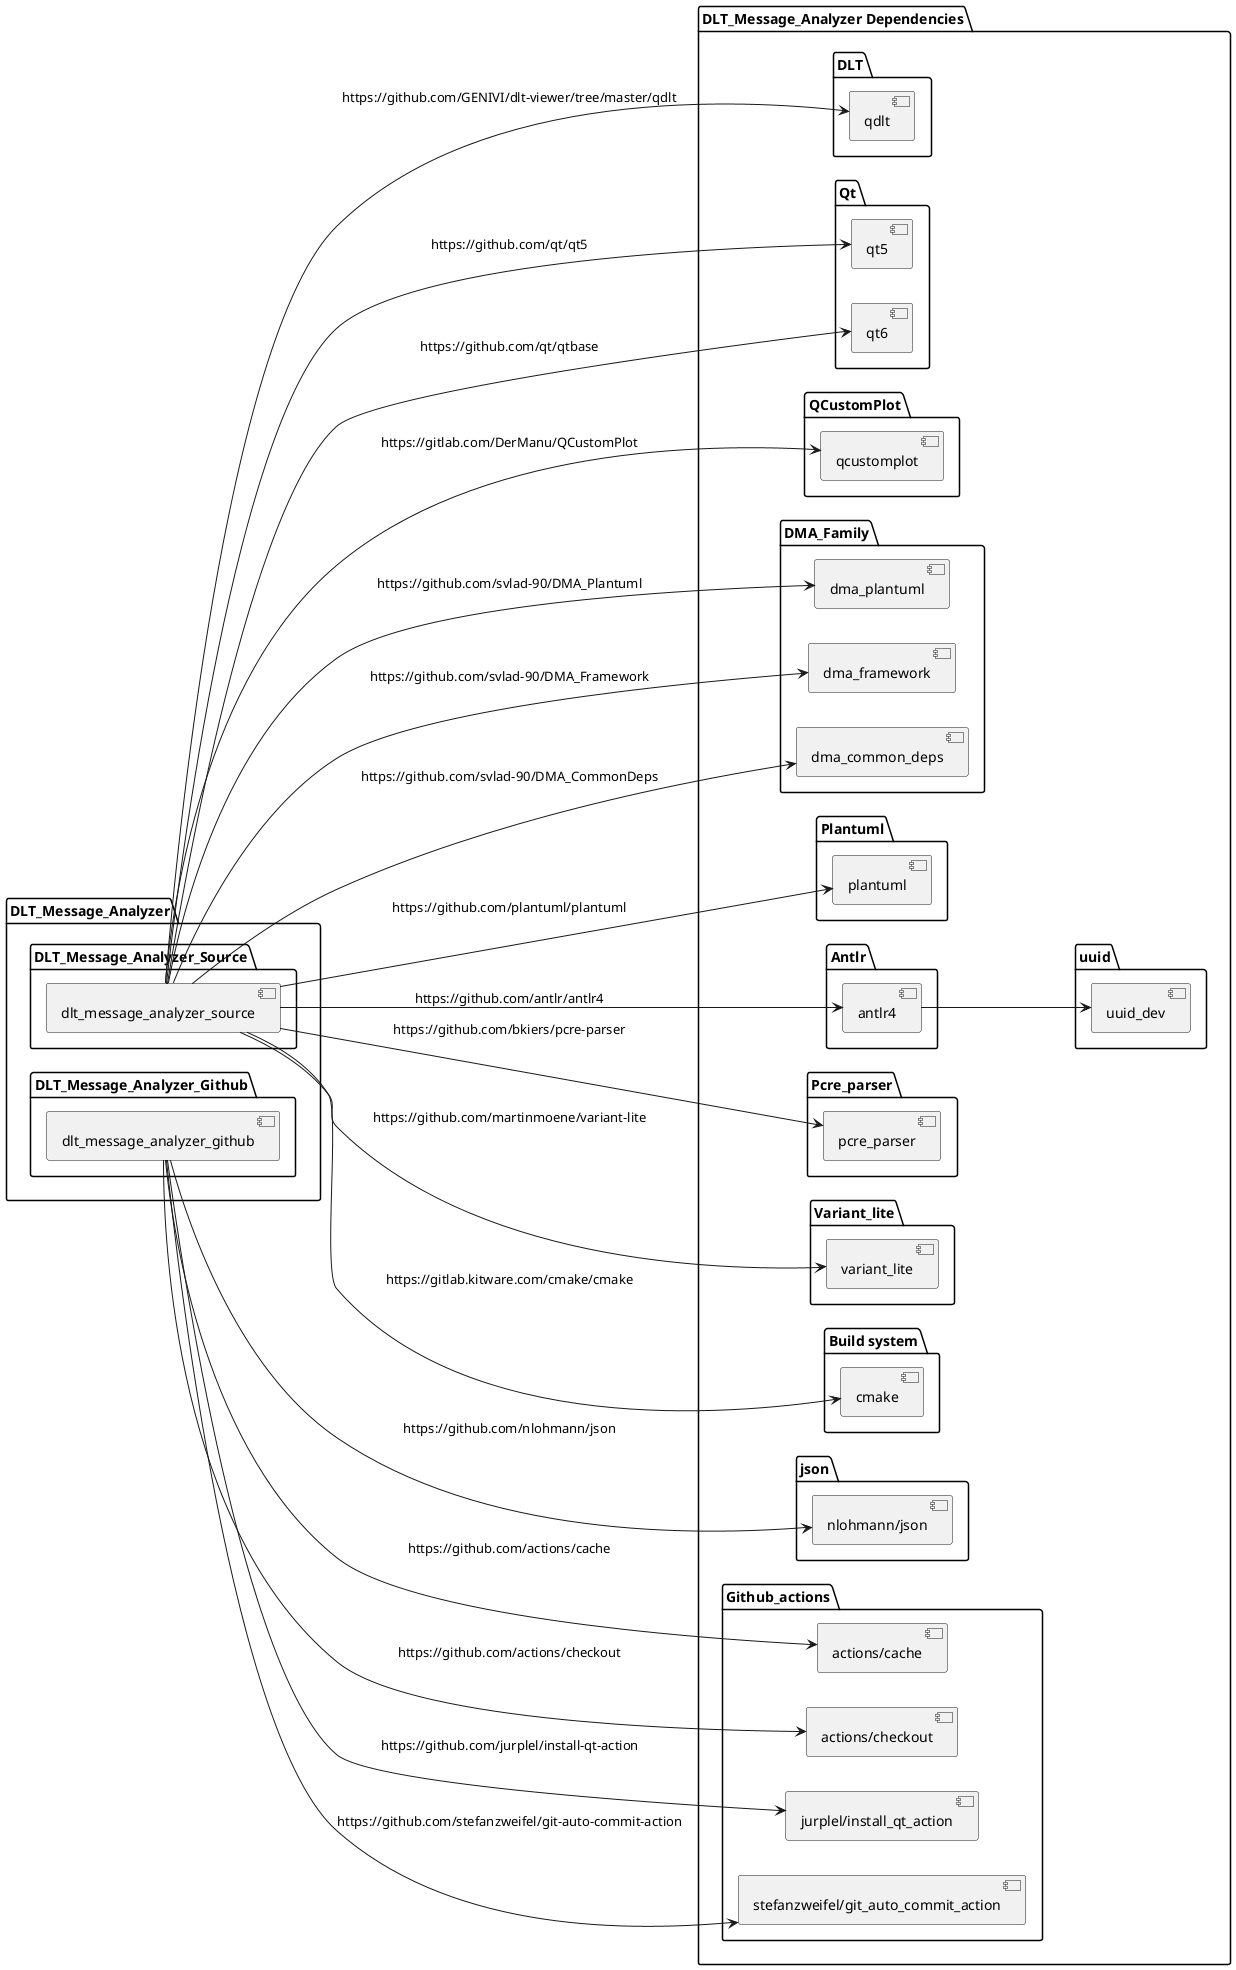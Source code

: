 @startuml

left to right direction

package "DLT_Message_Analyzer" {
    package "DLT_Message_Analyzer_Source" {
        [dlt_message_analyzer_source]
    }
    
    package "DLT_Message_Analyzer_Github" {
        [dlt_message_analyzer_github]
    }
}

package "DLT_Message_Analyzer Dependencies" {
    package "DLT" {
        [qdlt]
    }

    package "Qt" {
        [qt5]
        [qt6]
    }

    package "QCustomPlot" {
        [qcustomplot]
    }

    package "DMA_Family" {
        [dma_plantuml]
        [dma_framework]
        [dma_common_deps]
    }

    package "Plantuml" {
        [plantuml]
    }

    package "Antlr" {
        [antlr4]
    }
    
    package "uuid" {
        [uuid_dev]
    }

    package "Pcre_parser" {
        [pcre_parser]
    }

    package "Variant_lite" {
        [variant_lite]
    }

    package "json"{
        [nlohmann/json]
    }

    package "Github_actions"{
        [actions/cache]
        [actions/checkout]
        [jurplel/install_qt_action]
        [stefanzweifel/git_auto_commit_action]
    }
    
    package "Build system"{
        [cmake]
    }
}

[dlt_message_analyzer_source] --> [dma_common_deps] : https://github.com/svlad-90/DMA_CommonDeps
[dlt_message_analyzer_source] --> [dma_framework] : https://github.com/svlad-90/DMA_Framework
[dlt_message_analyzer_source] --> [dma_plantuml] : https://github.com/svlad-90/DMA_Plantuml

[dlt_message_analyzer_source] --> [qt5] : https://github.com/qt/qt5
[dlt_message_analyzer_source] --> [qt6] : https://github.com/qt/qtbase
[dlt_message_analyzer_source] --> [qcustomplot] : https://gitlab.com/DerManu/QCustomPlot
[dlt_message_analyzer_source] --> [qdlt] : https://github.com/GENIVI/dlt-viewer/tree/master/qdlt
[dlt_message_analyzer_source] --> [plantuml] : https://github.com/plantuml/plantuml
[dlt_message_analyzer_source] --> [antlr4] : https://github.com/antlr/antlr4
[dlt_message_analyzer_source] --> [pcre_parser] : https://github.com/bkiers/pcre-parser
[dlt_message_analyzer_source] --> [variant_lite] : https://github.com/martinmoene/variant-lite
[dlt_message_analyzer_source] --> [cmake] : https://gitlab.kitware.com/cmake/cmake

[antlr4] --> [uuid_dev]

[dlt_message_analyzer_github] --> [actions/cache] : https://github.com/actions/cache
[dlt_message_analyzer_github] --> [actions/checkout] : https://github.com/actions/checkout
[dlt_message_analyzer_github] --> [jurplel/install_qt_action] : https://github.com/jurplel/install-qt-action
[dlt_message_analyzer_github] --> [stefanzweifel/git_auto_commit_action] : https://github.com/stefanzweifel/git-auto-commit-action

[dlt_message_analyzer_github] --> [nlohmann/json] : https://github.com/nlohmann/json

@enduml